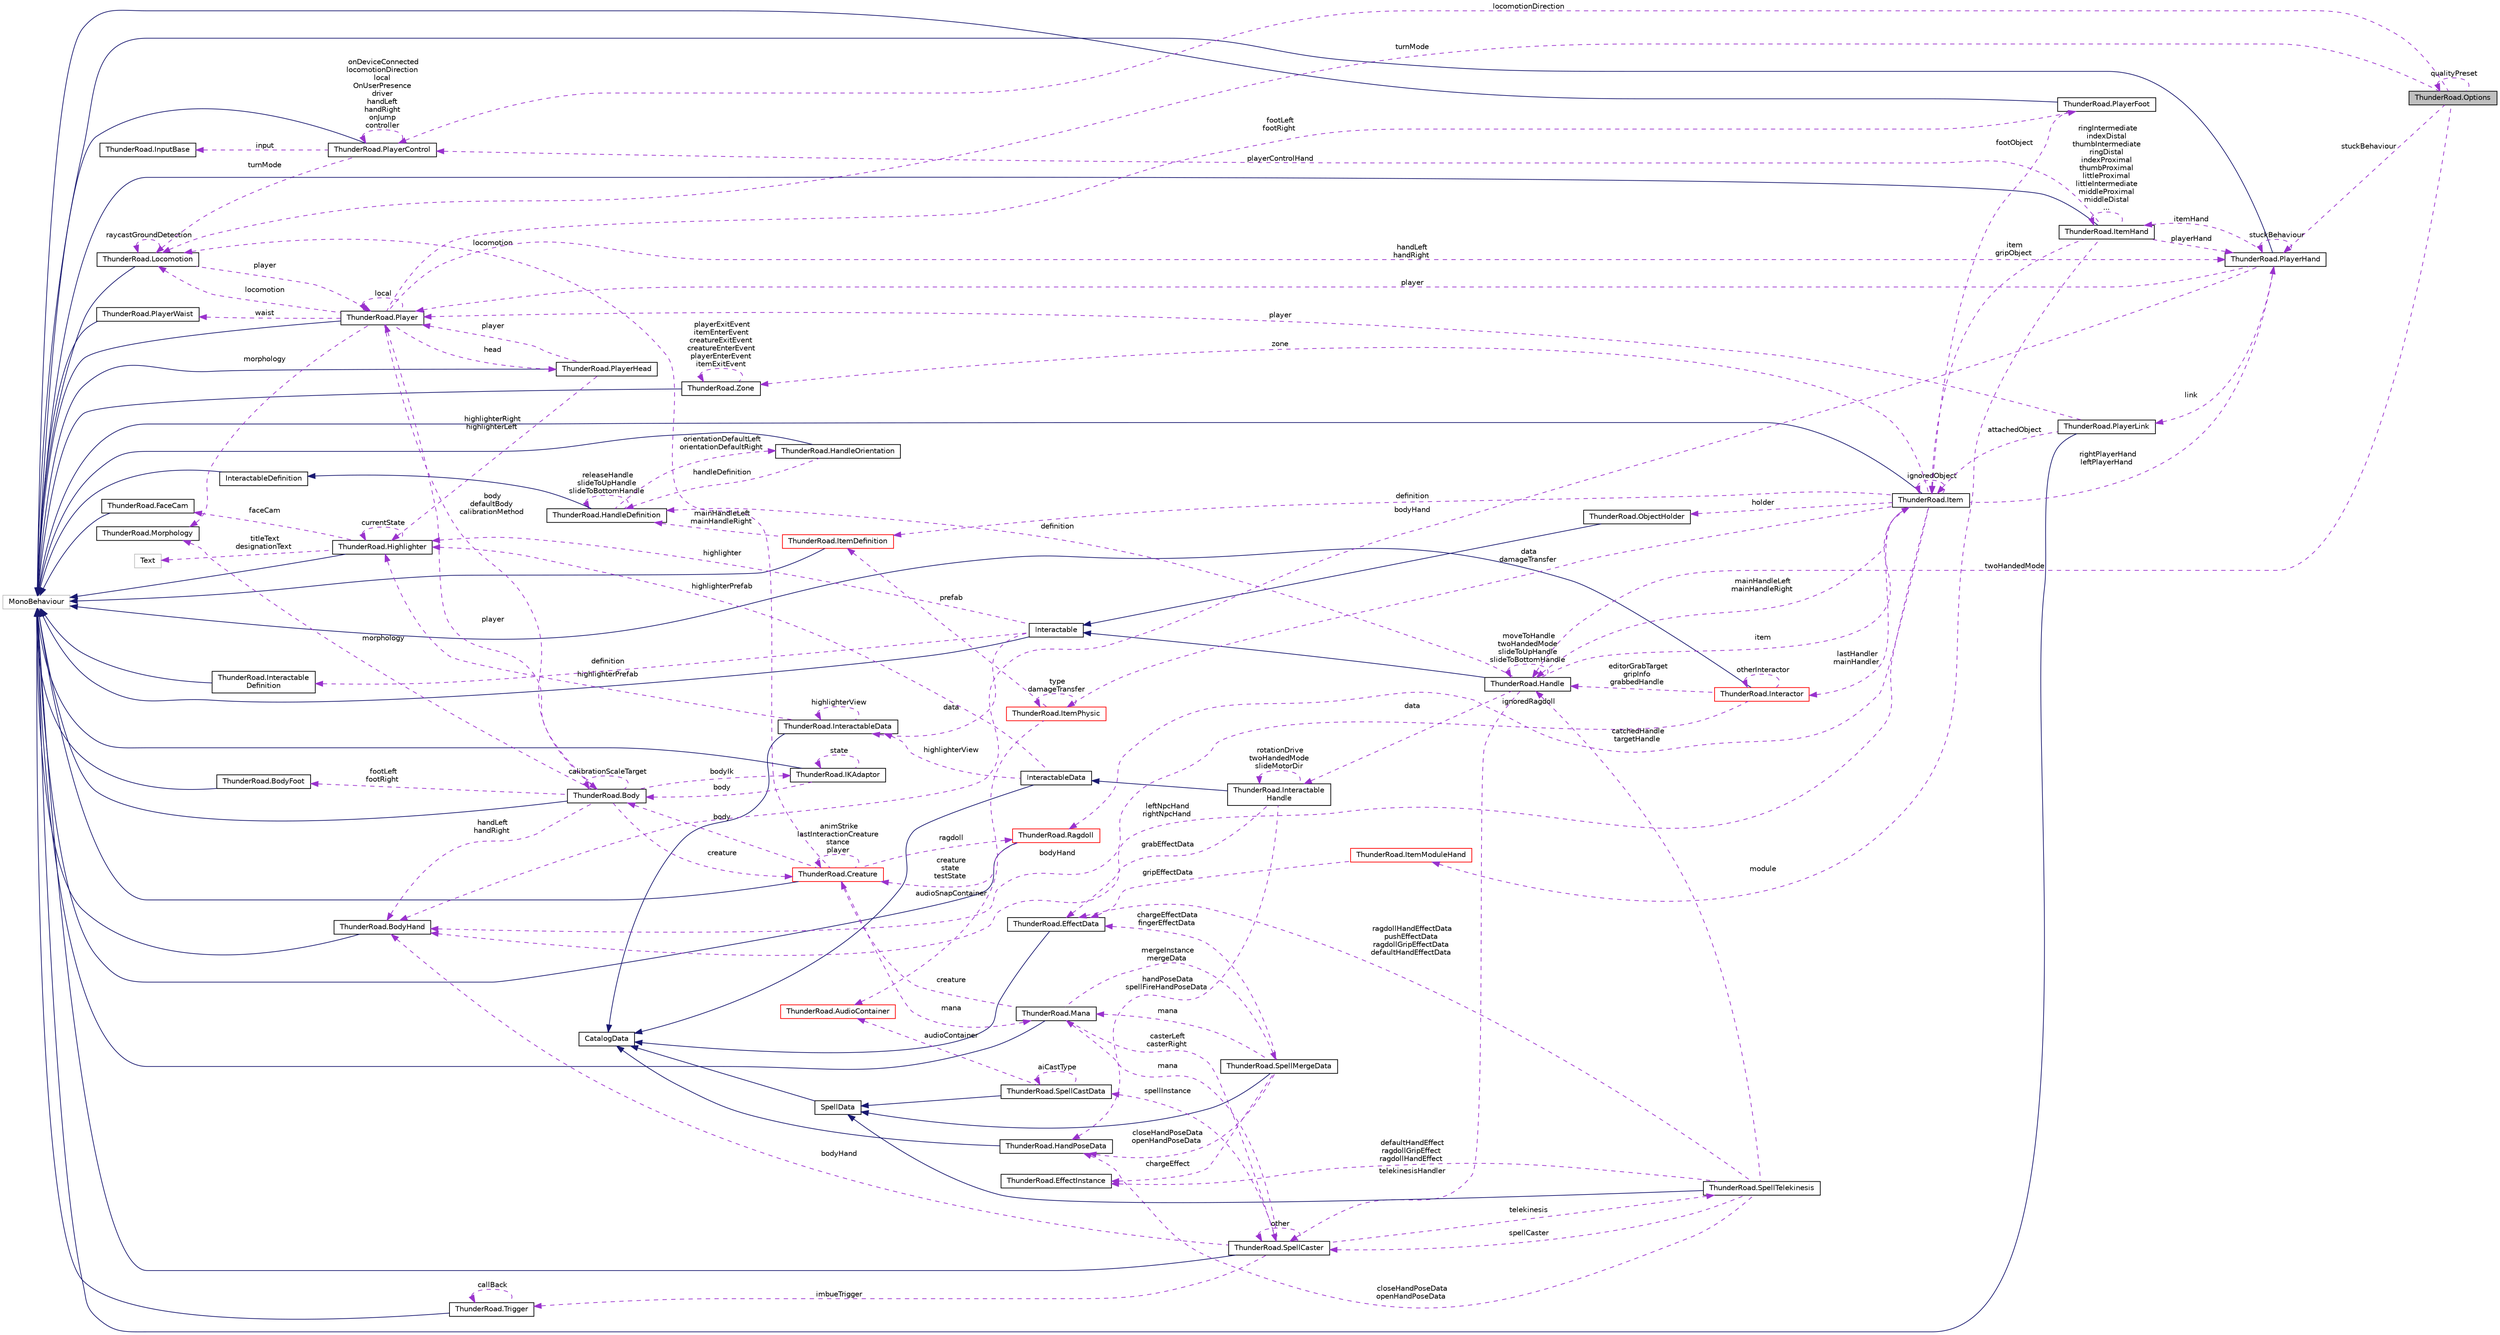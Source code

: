 digraph "ThunderRoad.Options"
{
 // LATEX_PDF_SIZE
  edge [fontname="Helvetica",fontsize="10",labelfontname="Helvetica",labelfontsize="10"];
  node [fontname="Helvetica",fontsize="10",shape=record];
  rankdir="LR";
  Node1 [label="ThunderRoad.Options",height=0.2,width=0.4,color="black", fillcolor="grey75", style="filled", fontcolor="black",tooltip="Class Options."];
  Node2 -> Node1 [dir="back",color="darkorchid3",fontsize="10",style="dashed",label=" turnMode" ,fontname="Helvetica"];
  Node2 [label="ThunderRoad.Locomotion",height=0.2,width=0.4,color="black", fillcolor="white", style="filled",URL="$class_thunder_road_1_1_locomotion.html",tooltip="Class Locomotion. Implements the UnityEngine.MonoBehaviour"];
  Node3 -> Node2 [dir="back",color="midnightblue",fontsize="10",style="solid",fontname="Helvetica"];
  Node3 [label="MonoBehaviour",height=0.2,width=0.4,color="grey75", fillcolor="white", style="filled",tooltip=" "];
  Node4 -> Node2 [dir="back",color="darkorchid3",fontsize="10",style="dashed",label=" player" ,fontname="Helvetica"];
  Node4 [label="ThunderRoad.Player",height=0.2,width=0.4,color="black", fillcolor="white", style="filled",URL="$class_thunder_road_1_1_player.html",tooltip="Class Player. Implements the UnityEngine.MonoBehaviour"];
  Node3 -> Node4 [dir="back",color="midnightblue",fontsize="10",style="solid",fontname="Helvetica"];
  Node5 -> Node4 [dir="back",color="darkorchid3",fontsize="10",style="dashed",label=" footLeft\nfootRight" ,fontname="Helvetica"];
  Node5 [label="ThunderRoad.PlayerFoot",height=0.2,width=0.4,color="black", fillcolor="white", style="filled",URL="$class_thunder_road_1_1_player_foot.html",tooltip="Class PlayerFoot. Implements the UnityEngine.MonoBehaviour"];
  Node3 -> Node5 [dir="back",color="midnightblue",fontsize="10",style="solid",fontname="Helvetica"];
  Node6 -> Node5 [dir="back",color="darkorchid3",fontsize="10",style="dashed",label=" footObject" ,fontname="Helvetica"];
  Node6 [label="ThunderRoad.Item",height=0.2,width=0.4,color="black", fillcolor="white", style="filled",URL="$class_thunder_road_1_1_item.html",tooltip="Class Item. Implements the UnityEngine.MonoBehaviour"];
  Node3 -> Node6 [dir="back",color="midnightblue",fontsize="10",style="solid",fontname="Helvetica"];
  Node7 -> Node6 [dir="back",color="darkorchid3",fontsize="10",style="dashed",label=" lastHandler\nmainHandler" ,fontname="Helvetica"];
  Node7 [label="ThunderRoad.Interactor",height=0.2,width=0.4,color="red", fillcolor="white", style="filled",URL="$class_thunder_road_1_1_interactor.html",tooltip="Class Interactor. Implements the UnityEngine.MonoBehaviour"];
  Node3 -> Node7 [dir="back",color="midnightblue",fontsize="10",style="solid",fontname="Helvetica"];
  Node7 -> Node7 [dir="back",color="darkorchid3",fontsize="10",style="dashed",label=" otherInteractor" ,fontname="Helvetica"];
  Node8 -> Node7 [dir="back",color="darkorchid3",fontsize="10",style="dashed",label=" editorGrabTarget\ngripInfo\ngrabbedHandle" ,fontname="Helvetica"];
  Node8 [label="ThunderRoad.Handle",height=0.2,width=0.4,color="black", fillcolor="white", style="filled",URL="$class_thunder_road_1_1_handle.html",tooltip="Class Handle. Implements the ThunderRoad.Interactable"];
  Node9 -> Node8 [dir="back",color="midnightblue",fontsize="10",style="solid",fontname="Helvetica"];
  Node9 [label="Interactable",height=0.2,width=0.4,color="black", fillcolor="white", style="filled",URL="$class_thunder_road_1_1_interactable.html",tooltip="Class Interactable. Implements the UnityEngine.MonoBehaviour"];
  Node3 -> Node9 [dir="back",color="midnightblue",fontsize="10",style="solid",fontname="Helvetica"];
  Node10 -> Node9 [dir="back",color="darkorchid3",fontsize="10",style="dashed",label=" highlighter" ,fontname="Helvetica"];
  Node10 [label="ThunderRoad.Highlighter",height=0.2,width=0.4,color="black", fillcolor="white", style="filled",URL="$class_thunder_road_1_1_highlighter.html",tooltip="Class Highlighter. Implements the UnityEngine.MonoBehaviour"];
  Node3 -> Node10 [dir="back",color="midnightblue",fontsize="10",style="solid",fontname="Helvetica"];
  Node11 -> Node10 [dir="back",color="darkorchid3",fontsize="10",style="dashed",label=" faceCam" ,fontname="Helvetica"];
  Node11 [label="ThunderRoad.FaceCam",height=0.2,width=0.4,color="black", fillcolor="white", style="filled",URL="$class_thunder_road_1_1_face_cam.html",tooltip="Class FaceCam. Implements the UnityEngine.MonoBehaviour"];
  Node3 -> Node11 [dir="back",color="midnightblue",fontsize="10",style="solid",fontname="Helvetica"];
  Node12 -> Node10 [dir="back",color="darkorchid3",fontsize="10",style="dashed",label=" titleText\ndesignationText" ,fontname="Helvetica"];
  Node12 [label="Text",height=0.2,width=0.4,color="grey75", fillcolor="white", style="filled",tooltip=" "];
  Node10 -> Node10 [dir="back",color="darkorchid3",fontsize="10",style="dashed",label=" currentState" ,fontname="Helvetica"];
  Node13 -> Node9 [dir="back",color="darkorchid3",fontsize="10",style="dashed",label=" data" ,fontname="Helvetica"];
  Node13 [label="ThunderRoad.InteractableData",height=0.2,width=0.4,color="black", fillcolor="white", style="filled",URL="$class_thunder_road_1_1_interactable_data.html",tooltip="Class InteractableData. Implements the ThunderRoad.CatalogData"];
  Node14 -> Node13 [dir="back",color="midnightblue",fontsize="10",style="solid",fontname="Helvetica"];
  Node14 [label="CatalogData",height=0.2,width=0.4,color="black", fillcolor="white", style="filled",URL="$class_thunder_road_1_1_catalog_data.html",tooltip="Class CatalogData."];
  Node10 -> Node13 [dir="back",color="darkorchid3",fontsize="10",style="dashed",label=" highlighterPrefab" ,fontname="Helvetica"];
  Node13 -> Node13 [dir="back",color="darkorchid3",fontsize="10",style="dashed",label=" highlighterView" ,fontname="Helvetica"];
  Node15 -> Node9 [dir="back",color="darkorchid3",fontsize="10",style="dashed",label=" definition" ,fontname="Helvetica"];
  Node15 [label="ThunderRoad.Interactable\lDefinition",height=0.2,width=0.4,color="black", fillcolor="white", style="filled",URL="$class_thunder_road_1_1_interactable_definition.html",tooltip="Class InteractableDefinition. Implements the UnityEngine.MonoBehaviour"];
  Node3 -> Node15 [dir="back",color="midnightblue",fontsize="10",style="solid",fontname="Helvetica"];
  Node16 -> Node8 [dir="back",color="darkorchid3",fontsize="10",style="dashed",label=" definition" ,fontname="Helvetica"];
  Node16 [label="ThunderRoad.HandleDefinition",height=0.2,width=0.4,color="black", fillcolor="white", style="filled",URL="$class_thunder_road_1_1_handle_definition.html",tooltip="Class HandleDefinition. Implements the ThunderRoad.InteractableDefinition"];
  Node17 -> Node16 [dir="back",color="midnightblue",fontsize="10",style="solid",fontname="Helvetica"];
  Node17 [label="InteractableDefinition",height=0.2,width=0.4,color="black", fillcolor="white", style="filled",URL="$class_thunder_road_1_1_interactable_definition.html",tooltip="Class InteractableDefinition. Implements the UnityEngine.MonoBehaviour"];
  Node3 -> Node17 [dir="back",color="midnightblue",fontsize="10",style="solid",fontname="Helvetica"];
  Node18 -> Node16 [dir="back",color="darkorchid3",fontsize="10",style="dashed",label=" orientationDefaultLeft\norientationDefaultRight" ,fontname="Helvetica"];
  Node18 [label="ThunderRoad.HandleOrientation",height=0.2,width=0.4,color="black", fillcolor="white", style="filled",URL="$class_thunder_road_1_1_handle_orientation.html",tooltip="Class HandleOrientation. Implements the UnityEngine.MonoBehaviour"];
  Node3 -> Node18 [dir="back",color="midnightblue",fontsize="10",style="solid",fontname="Helvetica"];
  Node16 -> Node18 [dir="back",color="darkorchid3",fontsize="10",style="dashed",label=" handleDefinition" ,fontname="Helvetica"];
  Node16 -> Node16 [dir="back",color="darkorchid3",fontsize="10",style="dashed",label=" releaseHandle\nslideToUpHandle\nslideToBottomHandle" ,fontname="Helvetica"];
  Node19 -> Node8 [dir="back",color="darkorchid3",fontsize="10",style="dashed",label=" data" ,fontname="Helvetica"];
  Node19 [label="ThunderRoad.Interactable\lHandle",height=0.2,width=0.4,color="black", fillcolor="white", style="filled",URL="$class_thunder_road_1_1_interactable_handle.html",tooltip="Class InteractableHandle. Implements the ThunderRoad.InteractableData"];
  Node20 -> Node19 [dir="back",color="midnightblue",fontsize="10",style="solid",fontname="Helvetica"];
  Node20 [label="InteractableData",height=0.2,width=0.4,color="black", fillcolor="white", style="filled",URL="$class_thunder_road_1_1_interactable_data.html",tooltip="Class InteractableData. Implements the ThunderRoad.CatalogData"];
  Node14 -> Node20 [dir="back",color="midnightblue",fontsize="10",style="solid",fontname="Helvetica"];
  Node10 -> Node20 [dir="back",color="darkorchid3",fontsize="10",style="dashed",label=" highlighterPrefab" ,fontname="Helvetica"];
  Node13 -> Node20 [dir="back",color="darkorchid3",fontsize="10",style="dashed",label=" highlighterView" ,fontname="Helvetica"];
  Node21 -> Node19 [dir="back",color="darkorchid3",fontsize="10",style="dashed",label=" grabEffectData" ,fontname="Helvetica"];
  Node21 [label="ThunderRoad.EffectData",height=0.2,width=0.4,color="black", fillcolor="white", style="filled",URL="$class_thunder_road_1_1_effect_data.html",tooltip="Class EffectData. Implements the ThunderRoad.CatalogData"];
  Node14 -> Node21 [dir="back",color="midnightblue",fontsize="10",style="solid",fontname="Helvetica"];
  Node19 -> Node19 [dir="back",color="darkorchid3",fontsize="10",style="dashed",label=" rotationDrive\ntwoHandedMode\nslideMotorDir" ,fontname="Helvetica"];
  Node22 -> Node19 [dir="back",color="darkorchid3",fontsize="10",style="dashed",label=" handPoseData\nspellFireHandPoseData" ,fontname="Helvetica"];
  Node22 [label="ThunderRoad.HandPoseData",height=0.2,width=0.4,color="black", fillcolor="white", style="filled",URL="$class_thunder_road_1_1_hand_pose_data.html",tooltip="Class HandPoseData. Implements the ThunderRoad.CatalogData"];
  Node14 -> Node22 [dir="back",color="midnightblue",fontsize="10",style="solid",fontname="Helvetica"];
  Node23 -> Node8 [dir="back",color="darkorchid3",fontsize="10",style="dashed",label=" telekinesisHandler" ,fontname="Helvetica"];
  Node23 [label="ThunderRoad.SpellCaster",height=0.2,width=0.4,color="black", fillcolor="white", style="filled",URL="$class_thunder_road_1_1_spell_caster.html",tooltip="Class SpellCaster. Implements the UnityEngine.MonoBehaviour"];
  Node3 -> Node23 [dir="back",color="midnightblue",fontsize="10",style="solid",fontname="Helvetica"];
  Node24 -> Node23 [dir="back",color="darkorchid3",fontsize="10",style="dashed",label=" telekinesis" ,fontname="Helvetica"];
  Node24 [label="ThunderRoad.SpellTelekinesis",height=0.2,width=0.4,color="black", fillcolor="white", style="filled",URL="$class_thunder_road_1_1_spell_telekinesis.html",tooltip="Class SpellTelekinesis. Implements the ThunderRoad.SpellData"];
  Node25 -> Node24 [dir="back",color="midnightblue",fontsize="10",style="solid",fontname="Helvetica"];
  Node25 [label="SpellData",height=0.2,width=0.4,color="black", fillcolor="white", style="filled",URL="$class_thunder_road_1_1_spell_data.html",tooltip="Class SpellData. Implements the ThunderRoad.CatalogData"];
  Node14 -> Node25 [dir="back",color="midnightblue",fontsize="10",style="solid",fontname="Helvetica"];
  Node21 -> Node24 [dir="back",color="darkorchid3",fontsize="10",style="dashed",label=" ragdollHandEffectData\npushEffectData\nragdollGripEffectData\ndefaultHandEffectData" ,fontname="Helvetica"];
  Node22 -> Node24 [dir="back",color="darkorchid3",fontsize="10",style="dashed",label=" closeHandPoseData\nopenHandPoseData" ,fontname="Helvetica"];
  Node23 -> Node24 [dir="back",color="darkorchid3",fontsize="10",style="dashed",label=" spellCaster" ,fontname="Helvetica"];
  Node8 -> Node24 [dir="back",color="darkorchid3",fontsize="10",style="dashed",label=" catchedHandle\ntargetHandle" ,fontname="Helvetica"];
  Node26 -> Node24 [dir="back",color="darkorchid3",fontsize="10",style="dashed",label=" defaultHandEffect\nragdollGripEffect\nragdollHandEffect" ,fontname="Helvetica"];
  Node26 [label="ThunderRoad.EffectInstance",height=0.2,width=0.4,color="black", fillcolor="white", style="filled",URL="$class_thunder_road_1_1_effect_instance.html",tooltip="Class EffectInstance."];
  Node23 -> Node23 [dir="back",color="darkorchid3",fontsize="10",style="dashed",label=" other" ,fontname="Helvetica"];
  Node27 -> Node23 [dir="back",color="darkorchid3",fontsize="10",style="dashed",label=" spellInstance" ,fontname="Helvetica"];
  Node27 [label="ThunderRoad.SpellCastData",height=0.2,width=0.4,color="black", fillcolor="white", style="filled",URL="$class_thunder_road_1_1_spell_cast_data.html",tooltip="Class SpellCastData. Implements the ThunderRoad.SpellData"];
  Node25 -> Node27 [dir="back",color="midnightblue",fontsize="10",style="solid",fontname="Helvetica"];
  Node28 -> Node27 [dir="back",color="darkorchid3",fontsize="10",style="dashed",label=" audioContainer" ,fontname="Helvetica"];
  Node28 [label="ThunderRoad.AudioContainer",height=0.2,width=0.4,color="red", fillcolor="white", style="filled",URL="$class_thunder_road_1_1_audio_container.html",tooltip="Class AudioContainer. Implements the UnityEngine.ScriptableObject"];
  Node27 -> Node27 [dir="back",color="darkorchid3",fontsize="10",style="dashed",label=" aiCastType" ,fontname="Helvetica"];
  Node30 -> Node23 [dir="back",color="darkorchid3",fontsize="10",style="dashed",label=" mana" ,fontname="Helvetica"];
  Node30 [label="ThunderRoad.Mana",height=0.2,width=0.4,color="black", fillcolor="white", style="filled",URL="$class_thunder_road_1_1_mana.html",tooltip="Class Mana. Implements the UnityEngine.MonoBehaviour"];
  Node3 -> Node30 [dir="back",color="midnightblue",fontsize="10",style="solid",fontname="Helvetica"];
  Node31 -> Node30 [dir="back",color="darkorchid3",fontsize="10",style="dashed",label=" mergeInstance\nmergeData" ,fontname="Helvetica"];
  Node31 [label="ThunderRoad.SpellMergeData",height=0.2,width=0.4,color="black", fillcolor="white", style="filled",URL="$class_thunder_road_1_1_spell_merge_data.html",tooltip="Class SpellMergeData. Implements the ThunderRoad.SpellData"];
  Node25 -> Node31 [dir="back",color="midnightblue",fontsize="10",style="solid",fontname="Helvetica"];
  Node21 -> Node31 [dir="back",color="darkorchid3",fontsize="10",style="dashed",label=" chargeEffectData\nfingerEffectData" ,fontname="Helvetica"];
  Node22 -> Node31 [dir="back",color="darkorchid3",fontsize="10",style="dashed",label=" closeHandPoseData\nopenHandPoseData" ,fontname="Helvetica"];
  Node30 -> Node31 [dir="back",color="darkorchid3",fontsize="10",style="dashed",label=" mana" ,fontname="Helvetica"];
  Node26 -> Node31 [dir="back",color="darkorchid3",fontsize="10",style="dashed",label=" chargeEffect" ,fontname="Helvetica"];
  Node23 -> Node30 [dir="back",color="darkorchid3",fontsize="10",style="dashed",label=" casterLeft\ncasterRight" ,fontname="Helvetica"];
  Node32 -> Node30 [dir="back",color="darkorchid3",fontsize="10",style="dashed",label=" creature" ,fontname="Helvetica"];
  Node32 [label="ThunderRoad.Creature",height=0.2,width=0.4,color="red", fillcolor="white", style="filled",URL="$class_thunder_road_1_1_creature.html",tooltip="Class Creature. Implements the UnityEngine.MonoBehaviour"];
  Node3 -> Node32 [dir="back",color="midnightblue",fontsize="10",style="solid",fontname="Helvetica"];
  Node2 -> Node32 [dir="back",color="darkorchid3",fontsize="10",style="dashed",label=" locomotion" ,fontname="Helvetica"];
  Node44 -> Node32 [dir="back",color="darkorchid3",fontsize="10",style="dashed",label=" ragdoll" ,fontname="Helvetica"];
  Node44 [label="ThunderRoad.Ragdoll",height=0.2,width=0.4,color="red", fillcolor="white", style="filled",URL="$class_thunder_road_1_1_ragdoll.html",tooltip="Class Ragdoll. Implements the UnityEngine.MonoBehaviour"];
  Node3 -> Node44 [dir="back",color="midnightblue",fontsize="10",style="solid",fontname="Helvetica"];
  Node32 -> Node44 [dir="back",color="darkorchid3",fontsize="10",style="dashed",label=" creature\nstate\ntestState" ,fontname="Helvetica"];
  Node59 -> Node32 [dir="back",color="darkorchid3",fontsize="10",style="dashed",label=" body" ,fontname="Helvetica"];
  Node59 [label="ThunderRoad.Body",height=0.2,width=0.4,color="black", fillcolor="white", style="filled",URL="$class_thunder_road_1_1_body.html",tooltip="Class Body. Implements the UnityEngine.MonoBehaviour"];
  Node3 -> Node59 [dir="back",color="midnightblue",fontsize="10",style="solid",fontname="Helvetica"];
  Node4 -> Node59 [dir="back",color="darkorchid3",fontsize="10",style="dashed",label=" player" ,fontname="Helvetica"];
  Node60 -> Node59 [dir="back",color="darkorchid3",fontsize="10",style="dashed",label=" morphology" ,fontname="Helvetica"];
  Node60 [label="ThunderRoad.Morphology",height=0.2,width=0.4,color="black", fillcolor="white", style="filled",URL="$class_thunder_road_1_1_morphology.html",tooltip="Class Morphology."];
  Node61 -> Node59 [dir="back",color="darkorchid3",fontsize="10",style="dashed",label=" bodyIk" ,fontname="Helvetica"];
  Node61 [label="ThunderRoad.IKAdaptor",height=0.2,width=0.4,color="black", fillcolor="white", style="filled",URL="$class_thunder_road_1_1_i_k_adaptor.html",tooltip="Class IKAdaptor. Implements the UnityEngine.MonoBehaviour"];
  Node3 -> Node61 [dir="back",color="midnightblue",fontsize="10",style="solid",fontname="Helvetica"];
  Node61 -> Node61 [dir="back",color="darkorchid3",fontsize="10",style="dashed",label=" state" ,fontname="Helvetica"];
  Node59 -> Node61 [dir="back",color="darkorchid3",fontsize="10",style="dashed",label=" body" ,fontname="Helvetica"];
  Node59 -> Node59 [dir="back",color="darkorchid3",fontsize="10",style="dashed",label=" calibrationScaleTarget" ,fontname="Helvetica"];
  Node32 -> Node59 [dir="back",color="darkorchid3",fontsize="10",style="dashed",label=" creature" ,fontname="Helvetica"];
  Node62 -> Node59 [dir="back",color="darkorchid3",fontsize="10",style="dashed",label=" handLeft\nhandRight" ,fontname="Helvetica"];
  Node62 [label="ThunderRoad.BodyHand",height=0.2,width=0.4,color="black", fillcolor="white", style="filled",URL="$class_thunder_road_1_1_body_hand.html",tooltip="Class BodyHand. Implements the UnityEngine.MonoBehaviour"];
  Node3 -> Node62 [dir="back",color="midnightblue",fontsize="10",style="solid",fontname="Helvetica"];
  Node63 -> Node59 [dir="back",color="darkorchid3",fontsize="10",style="dashed",label=" footLeft\nfootRight" ,fontname="Helvetica"];
  Node63 [label="ThunderRoad.BodyFoot",height=0.2,width=0.4,color="black", fillcolor="white", style="filled",URL="$class_thunder_road_1_1_body_foot.html",tooltip="Class BodyFoot. Implements the UnityEngine.MonoBehaviour"];
  Node3 -> Node63 [dir="back",color="midnightblue",fontsize="10",style="solid",fontname="Helvetica"];
  Node32 -> Node32 [dir="back",color="darkorchid3",fontsize="10",style="dashed",label=" animStrike\nlastInteractionCreature\nstance\nplayer" ,fontname="Helvetica"];
  Node30 -> Node32 [dir="back",color="darkorchid3",fontsize="10",style="dashed",label=" mana" ,fontname="Helvetica"];
  Node76 -> Node23 [dir="back",color="darkorchid3",fontsize="10",style="dashed",label=" imbueTrigger" ,fontname="Helvetica"];
  Node76 [label="ThunderRoad.Trigger",height=0.2,width=0.4,color="black", fillcolor="white", style="filled",URL="$class_thunder_road_1_1_trigger.html",tooltip="Class Trigger. Implements the UnityEngine.MonoBehaviour"];
  Node3 -> Node76 [dir="back",color="midnightblue",fontsize="10",style="solid",fontname="Helvetica"];
  Node76 -> Node76 [dir="back",color="darkorchid3",fontsize="10",style="dashed",label=" callBack" ,fontname="Helvetica"];
  Node62 -> Node23 [dir="back",color="darkorchid3",fontsize="10",style="dashed",label=" bodyHand" ,fontname="Helvetica"];
  Node8 -> Node8 [dir="back",color="darkorchid3",fontsize="10",style="dashed",label=" moveToHandle\ntwoHandedMode\nslideToUpHandle\nslideToBottomHandle" ,fontname="Helvetica"];
  Node6 -> Node8 [dir="back",color="darkorchid3",fontsize="10",style="dashed",label=" item" ,fontname="Helvetica"];
  Node62 -> Node7 [dir="back",color="darkorchid3",fontsize="10",style="dashed",label=" bodyHand" ,fontname="Helvetica"];
  Node78 -> Node6 [dir="back",color="darkorchid3",fontsize="10",style="dashed",label=" definition" ,fontname="Helvetica"];
  Node78 [label="ThunderRoad.ItemDefinition",height=0.2,width=0.4,color="red", fillcolor="white", style="filled",URL="$class_thunder_road_1_1_item_definition.html",tooltip="Class ItemDefinition. Implements the UnityEngine.MonoBehaviour"];
  Node3 -> Node78 [dir="back",color="midnightblue",fontsize="10",style="solid",fontname="Helvetica"];
  Node16 -> Node78 [dir="back",color="darkorchid3",fontsize="10",style="dashed",label=" mainHandleLeft\nmainHandleRight" ,fontname="Helvetica"];
  Node44 -> Node6 [dir="back",color="darkorchid3",fontsize="10",style="dashed",label=" ignoredRagdoll" ,fontname="Helvetica"];
  Node80 -> Node6 [dir="back",color="darkorchid3",fontsize="10",style="dashed",label=" data\ndamageTransfer" ,fontname="Helvetica"];
  Node80 [label="ThunderRoad.ItemPhysic",height=0.2,width=0.4,color="red", fillcolor="white", style="filled",URL="$class_thunder_road_1_1_item_physic.html",tooltip="Class ItemPhysic. Implements the ThunderRoad.ItemData"];
  Node78 -> Node80 [dir="back",color="darkorchid3",fontsize="10",style="dashed",label=" prefab" ,fontname="Helvetica"];
  Node28 -> Node80 [dir="back",color="darkorchid3",fontsize="10",style="dashed",label=" audioSnapContainer" ,fontname="Helvetica"];
  Node80 -> Node80 [dir="back",color="darkorchid3",fontsize="10",style="dashed",label=" type\ndamageTransfer" ,fontname="Helvetica"];
  Node84 -> Node6 [dir="back",color="darkorchid3",fontsize="10",style="dashed",label=" holder" ,fontname="Helvetica"];
  Node84 [label="ThunderRoad.ObjectHolder",height=0.2,width=0.4,color="black", fillcolor="white", style="filled",URL="$class_thunder_road_1_1_object_holder.html",tooltip="Class ObjectHolder. Implements the ThunderRoad.Interactable"];
  Node9 -> Node84 [dir="back",color="midnightblue",fontsize="10",style="solid",fontname="Helvetica"];
  Node8 -> Node6 [dir="back",color="darkorchid3",fontsize="10",style="dashed",label=" mainHandleLeft\nmainHandleRight" ,fontname="Helvetica"];
  Node6 -> Node6 [dir="back",color="darkorchid3",fontsize="10",style="dashed",label=" ignoredObject" ,fontname="Helvetica"];
  Node85 -> Node6 [dir="back",color="darkorchid3",fontsize="10",style="dashed",label=" zone" ,fontname="Helvetica"];
  Node85 [label="ThunderRoad.Zone",height=0.2,width=0.4,color="black", fillcolor="white", style="filled",URL="$class_thunder_road_1_1_zone.html",tooltip="Class Zone. Implements the UnityEngine.MonoBehaviour"];
  Node3 -> Node85 [dir="back",color="midnightblue",fontsize="10",style="solid",fontname="Helvetica"];
  Node85 -> Node85 [dir="back",color="darkorchid3",fontsize="10",style="dashed",label=" playerExitEvent\nitemEnterEvent\ncreatureExitEvent\ncreatureEnterEvent\nplayerEnterEvent\nitemExitEvent" ,fontname="Helvetica"];
  Node62 -> Node6 [dir="back",color="darkorchid3",fontsize="10",style="dashed",label=" leftNpcHand\nrightNpcHand" ,fontname="Helvetica"];
  Node86 -> Node6 [dir="back",color="darkorchid3",fontsize="10",style="dashed",label=" rightPlayerHand\nleftPlayerHand" ,fontname="Helvetica"];
  Node86 [label="ThunderRoad.PlayerHand",height=0.2,width=0.4,color="black", fillcolor="white", style="filled",URL="$class_thunder_road_1_1_player_hand.html",tooltip="Class PlayerHand. Implements the UnityEngine.MonoBehaviour"];
  Node3 -> Node86 [dir="back",color="midnightblue",fontsize="10",style="solid",fontname="Helvetica"];
  Node4 -> Node86 [dir="back",color="darkorchid3",fontsize="10",style="dashed",label=" player" ,fontname="Helvetica"];
  Node87 -> Node86 [dir="back",color="darkorchid3",fontsize="10",style="dashed",label=" link" ,fontname="Helvetica"];
  Node87 [label="ThunderRoad.PlayerLink",height=0.2,width=0.4,color="black", fillcolor="white", style="filled",URL="$class_thunder_road_1_1_player_link.html",tooltip="Class PlayerLink. Implements the UnityEngine.MonoBehaviour"];
  Node3 -> Node87 [dir="back",color="midnightblue",fontsize="10",style="solid",fontname="Helvetica"];
  Node4 -> Node87 [dir="back",color="darkorchid3",fontsize="10",style="dashed",label=" player" ,fontname="Helvetica"];
  Node6 -> Node87 [dir="back",color="darkorchid3",fontsize="10",style="dashed",label=" attachedObject" ,fontname="Helvetica"];
  Node88 -> Node86 [dir="back",color="darkorchid3",fontsize="10",style="dashed",label=" itemHand" ,fontname="Helvetica"];
  Node88 [label="ThunderRoad.ItemHand",height=0.2,width=0.4,color="black", fillcolor="white", style="filled",URL="$class_thunder_road_1_1_item_hand.html",tooltip="Class ItemHand. Implements the UnityEngine.MonoBehaviour"];
  Node3 -> Node88 [dir="back",color="midnightblue",fontsize="10",style="solid",fontname="Helvetica"];
  Node89 -> Node88 [dir="back",color="darkorchid3",fontsize="10",style="dashed",label=" module" ,fontname="Helvetica"];
  Node89 [label="ThunderRoad.ItemModuleHand",height=0.2,width=0.4,color="red", fillcolor="white", style="filled",URL="$class_thunder_road_1_1_item_module_hand.html",tooltip="Class ItemModuleHand. Implements the ThunderRoad.ItemModule"];
  Node21 -> Node89 [dir="back",color="darkorchid3",fontsize="10",style="dashed",label=" gripEffectData" ,fontname="Helvetica"];
  Node90 -> Node88 [dir="back",color="darkorchid3",fontsize="10",style="dashed",label=" playerControlHand" ,fontname="Helvetica"];
  Node90 [label="ThunderRoad.PlayerControl",height=0.2,width=0.4,color="black", fillcolor="white", style="filled",URL="$class_thunder_road_1_1_player_control.html",tooltip="Class PlayerControl. Implements the UnityEngine.MonoBehaviour"];
  Node3 -> Node90 [dir="back",color="midnightblue",fontsize="10",style="solid",fontname="Helvetica"];
  Node91 -> Node90 [dir="back",color="darkorchid3",fontsize="10",style="dashed",label=" input" ,fontname="Helvetica"];
  Node91 [label="ThunderRoad.InputBase",height=0.2,width=0.4,color="black", fillcolor="white", style="filled",URL="$class_thunder_road_1_1_input_base.html",tooltip="Class InputBase."];
  Node2 -> Node90 [dir="back",color="darkorchid3",fontsize="10",style="dashed",label=" turnMode" ,fontname="Helvetica"];
  Node90 -> Node90 [dir="back",color="darkorchid3",fontsize="10",style="dashed",label=" onDeviceConnected\nlocomotionDirection\nlocal\nOnUserPresence\ndriver\nhandLeft\nhandRight\nonJump\ncontroller" ,fontname="Helvetica"];
  Node88 -> Node88 [dir="back",color="darkorchid3",fontsize="10",style="dashed",label=" ringIntermediate\nindexDistal\nthumbIntermediate\nringDistal\nindexProximal\nthumbProximal\nlittleProximal\nlittleIntermediate\nmiddleProximal\nmiddleDistal\n..." ,fontname="Helvetica"];
  Node6 -> Node88 [dir="back",color="darkorchid3",fontsize="10",style="dashed",label=" item\ngripObject" ,fontname="Helvetica"];
  Node86 -> Node88 [dir="back",color="darkorchid3",fontsize="10",style="dashed",label=" playerHand" ,fontname="Helvetica"];
  Node62 -> Node86 [dir="back",color="darkorchid3",fontsize="10",style="dashed",label=" bodyHand" ,fontname="Helvetica"];
  Node86 -> Node86 [dir="back",color="darkorchid3",fontsize="10",style="dashed",label=" stuckBehaviour" ,fontname="Helvetica"];
  Node4 -> Node4 [dir="back",color="darkorchid3",fontsize="10",style="dashed",label=" local" ,fontname="Helvetica"];
  Node60 -> Node4 [dir="back",color="darkorchid3",fontsize="10",style="dashed",label=" morphology" ,fontname="Helvetica"];
  Node2 -> Node4 [dir="back",color="darkorchid3",fontsize="10",style="dashed",label=" locomotion" ,fontname="Helvetica"];
  Node92 -> Node4 [dir="back",color="darkorchid3",fontsize="10",style="dashed",label=" head" ,fontname="Helvetica"];
  Node92 [label="ThunderRoad.PlayerHead",height=0.2,width=0.4,color="black", fillcolor="white", style="filled",URL="$class_thunder_road_1_1_player_head.html",tooltip="Class PlayerHead. Implements the UnityEngine.MonoBehaviour"];
  Node3 -> Node92 [dir="back",color="midnightblue",fontsize="10",style="solid",fontname="Helvetica"];
  Node4 -> Node92 [dir="back",color="darkorchid3",fontsize="10",style="dashed",label=" player" ,fontname="Helvetica"];
  Node10 -> Node92 [dir="back",color="darkorchid3",fontsize="10",style="dashed",label=" highlighterRight\nhighlighterLeft" ,fontname="Helvetica"];
  Node59 -> Node4 [dir="back",color="darkorchid3",fontsize="10",style="dashed",label=" body\ndefaultBody\ncalibrationMethod" ,fontname="Helvetica"];
  Node93 -> Node4 [dir="back",color="darkorchid3",fontsize="10",style="dashed",label=" waist" ,fontname="Helvetica"];
  Node93 [label="ThunderRoad.PlayerWaist",height=0.2,width=0.4,color="black", fillcolor="white", style="filled",URL="$class_thunder_road_1_1_player_waist.html",tooltip="Class PlayerWaist. Implements the UnityEngine.MonoBehaviour"];
  Node3 -> Node93 [dir="back",color="midnightblue",fontsize="10",style="solid",fontname="Helvetica"];
  Node86 -> Node4 [dir="back",color="darkorchid3",fontsize="10",style="dashed",label=" handLeft\nhandRight" ,fontname="Helvetica"];
  Node2 -> Node2 [dir="back",color="darkorchid3",fontsize="10",style="dashed",label=" raycastGroundDetection" ,fontname="Helvetica"];
  Node90 -> Node1 [dir="back",color="darkorchid3",fontsize="10",style="dashed",label=" locomotionDirection" ,fontname="Helvetica"];
  Node1 -> Node1 [dir="back",color="darkorchid3",fontsize="10",style="dashed",label=" qualityPreset" ,fontname="Helvetica"];
  Node8 -> Node1 [dir="back",color="darkorchid3",fontsize="10",style="dashed",label=" twoHandedMode" ,fontname="Helvetica"];
  Node86 -> Node1 [dir="back",color="darkorchid3",fontsize="10",style="dashed",label=" stuckBehaviour" ,fontname="Helvetica"];
}
